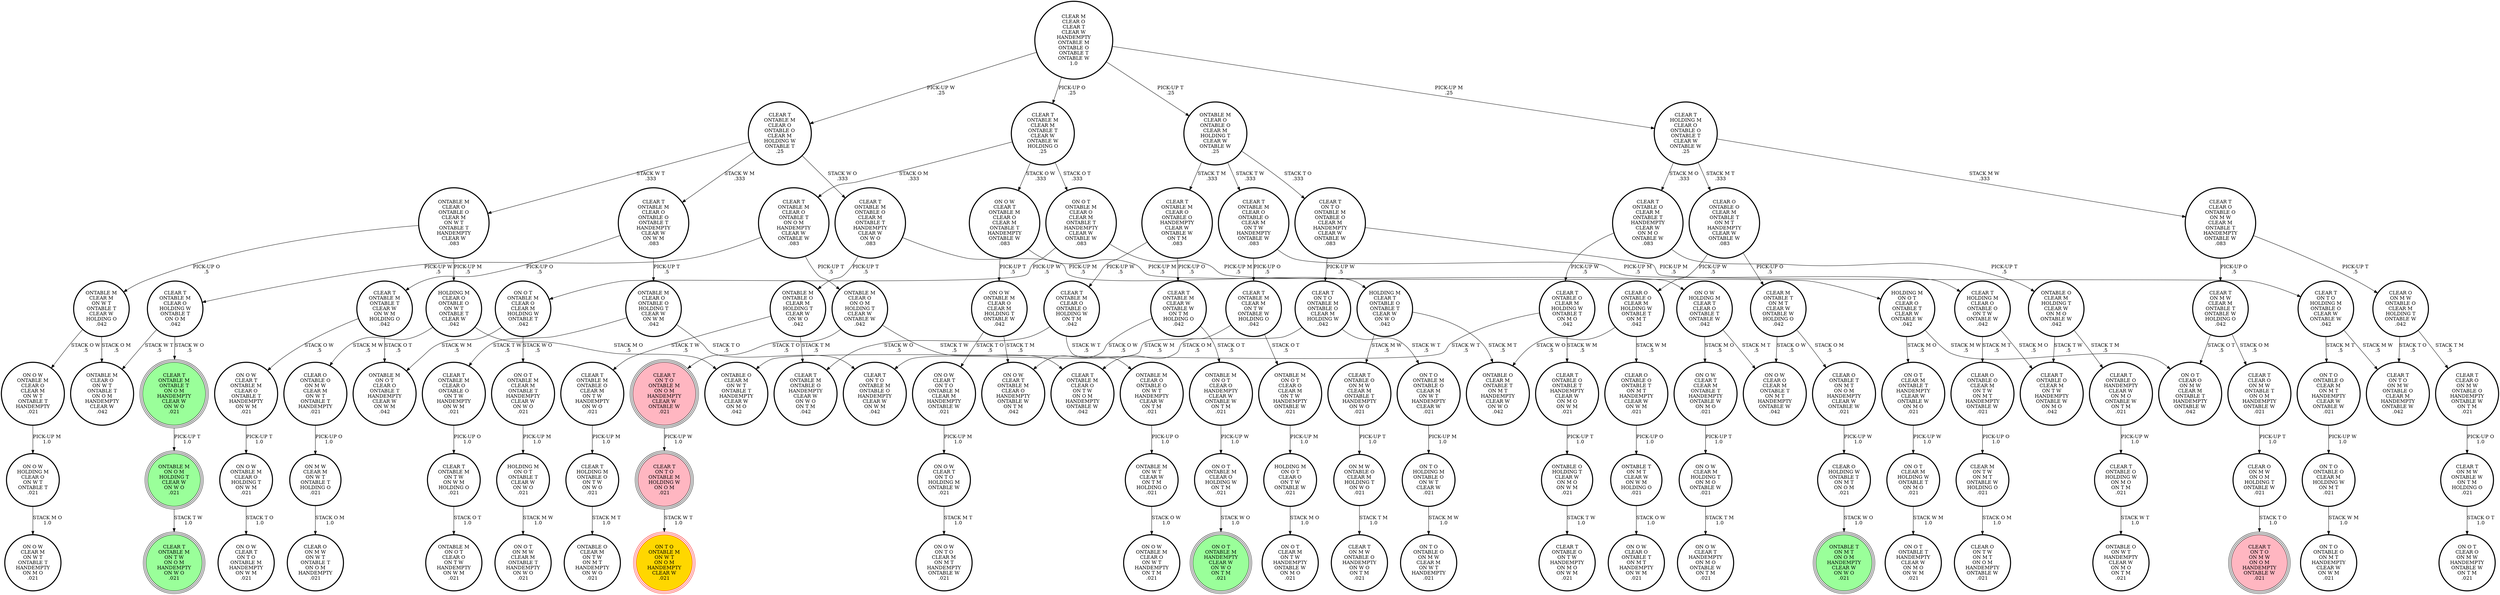 digraph {
"ON O W\nONTABLE M\nCLEAR O\nCLEAR M\nON W T\nONTABLE T\nHANDEMPTY\n.021\n" -> "ON O W\nHOLDING M\nCLEAR O\nON W T\nONTABLE T\n.021\n"[label="PICK-UP M\n1.0\n"];
"ON M W\nONTABLE O\nCLEAR M\nHOLDING T\nON W O\n.021\n" -> "CLEAR T\nON M W\nONTABLE O\nHANDEMPTY\nON W O\nON T M\n.021\n"[label="STACK T M\n1.0\n"];
"ONTABLE M\nONTABLE O\nCLEAR M\nHOLDING T\nCLEAR W\nON W O\n.042\n" -> "CLEAR T\nONTABLE M\nONTABLE O\nCLEAR M\nON T W\nHANDEMPTY\nON W O\n.021\n"[label="STACK T W\n.5\n"];
"ONTABLE M\nONTABLE O\nCLEAR M\nHOLDING T\nCLEAR W\nON W O\n.042\n" -> "CLEAR T\nONTABLE M\nONTABLE O\nHANDEMPTY\nCLEAR W\nON W O\nON T M\n.042\n"[label="STACK T M\n.5\n"];
"CLEAR T\nONTABLE M\nCLEAR O\nONTABLE T\nON O M\nHANDEMPTY\nCLEAR W\nONTABLE W\n.083\n" -> "ONTABLE M\nCLEAR O\nON O M\nHOLDING T\nCLEAR W\nONTABLE W\n.042\n"[label="PICK-UP T\n.5\n"];
"CLEAR T\nONTABLE M\nCLEAR O\nONTABLE T\nON O M\nHANDEMPTY\nCLEAR W\nONTABLE W\n.083\n" -> "CLEAR T\nONTABLE M\nCLEAR O\nHOLDING W\nONTABLE T\nON O M\n.042\n"[label="PICK-UP W\n.5\n"];
"ONTABLE O\nCLEAR M\nHOLDING T\nCLEAR W\nON M O\nONTABLE W\n.042\n" -> "CLEAR T\nONTABLE O\nHANDEMPTY\nCLEAR W\nON M O\nONTABLE W\nON T M\n.021\n"[label="STACK T M\n.5\n"];
"ONTABLE O\nCLEAR M\nHOLDING T\nCLEAR W\nON M O\nONTABLE W\n.042\n" -> "CLEAR T\nONTABLE O\nCLEAR M\nON T W\nHANDEMPTY\nONTABLE W\nON M O\n.042\n"[label="STACK T W\n.5\n"];
"ON O T\nONTABLE M\nCLEAR O\nHOLDING W\nON T M\n.021\n" -> "ON O T\nONTABLE M\nHANDEMPTY\nCLEAR W\nON W O\nON T M\n.021\n"[label="STACK W O\n1.0\n"];
"HOLDING M\nON O T\nCLEAR O\nONTABLE T\nCLEAR W\nONTABLE W\n.042\n" -> "ON O T\nCLEAR O\nON M W\nCLEAR M\nONTABLE T\nHANDEMPTY\nONTABLE W\n.042\n"[label="STACK M W\n.5\n"];
"HOLDING M\nON O T\nCLEAR O\nONTABLE T\nCLEAR W\nONTABLE W\n.042\n" -> "ON O T\nCLEAR M\nONTABLE T\nHANDEMPTY\nCLEAR W\nONTABLE W\nON M O\n.021\n"[label="STACK M O\n.5\n"];
"CLEAR T\nONTABLE O\nHOLDING W\nON M O\nON T M\n.021\n" -> "ONTABLE O\nON W T\nHANDEMPTY\nCLEAR W\nON M O\nON T M\n.021\n"[label="STACK W T\n1.0\n"];
"CLEAR T\nONTABLE M\nONTABLE O\nCLEAR M\nON T W\nHANDEMPTY\nON W O\n.021\n" -> "CLEAR T\nHOLDING M\nONTABLE O\nON T W\nON W O\n.021\n"[label="PICK-UP M\n1.0\n"];
"ON O W\nCLEAR T\nONTABLE M\nCLEAR O\nCLEAR M\nONTABLE T\nHANDEMPTY\nONTABLE W\n.083\n" -> "ON O W\nHOLDING M\nCLEAR T\nCLEAR O\nONTABLE T\nONTABLE W\n.042\n"[label="PICK-UP M\n.5\n"];
"ON O W\nCLEAR T\nONTABLE M\nCLEAR O\nCLEAR M\nONTABLE T\nHANDEMPTY\nONTABLE W\n.083\n" -> "ON O W\nONTABLE M\nCLEAR O\nCLEAR M\nHOLDING T\nONTABLE W\n.042\n"[label="PICK-UP T\n.5\n"];
"HOLDING M\nCLEAR O\nONTABLE O\nON W T\nONTABLE T\nCLEAR W\n.042\n" -> "ONTABLE O\nCLEAR M\nON W T\nONTABLE T\nHANDEMPTY\nCLEAR W\nON M O\n.042\n"[label="STACK M O\n.5\n"];
"HOLDING M\nCLEAR O\nONTABLE O\nON W T\nONTABLE T\nCLEAR W\n.042\n" -> "CLEAR O\nONTABLE O\nON M W\nCLEAR M\nON W T\nONTABLE T\nHANDEMPTY\n.021\n"[label="STACK M W\n.5\n"];
"CLEAR T\nCLEAR O\nON M W\nONTABLE O\nHANDEMPTY\nONTABLE W\nON T M\n.021\n" -> "CLEAR T\nON M W\nONTABLE W\nON T M\nHOLDING O\n.021\n"[label="PICK-UP O\n1.0\n"];
"CLEAR T\nONTABLE M\nCLEAR O\nONTABLE O\nCLEAR M\nON T W\nHANDEMPTY\nONTABLE W\n.083\n" -> "CLEAR T\nONTABLE M\nCLEAR M\nON T W\nONTABLE W\nHOLDING O\n.042\n"[label="PICK-UP O\n.5\n"];
"CLEAR T\nONTABLE M\nCLEAR O\nONTABLE O\nCLEAR M\nON T W\nHANDEMPTY\nONTABLE W\n.083\n" -> "CLEAR T\nHOLDING M\nCLEAR O\nONTABLE O\nON T W\nONTABLE W\n.042\n"[label="PICK-UP M\n.5\n"];
"CLEAR T\nONTABLE O\nONTABLE T\nHANDEMPTY\nCLEAR W\nON M O\nON W M\n.021\n" -> "ONTABLE O\nHOLDING T\nCLEAR W\nON M O\nON W M\n.021\n"[label="PICK-UP T\n1.0\n"];
"CLEAR M\nON T W\nON M T\nONTABLE W\nHOLDING O\n.021\n" -> "CLEAR O\nON T W\nON M T\nON O M\nHANDEMPTY\nONTABLE W\n.021\n"[label="STACK O M\n1.0\n"];
"CLEAR T\nONTABLE M\nCLEAR O\nONTABLE O\nCLEAR M\nHOLDING W\nONTABLE T\n.25\n" -> "CLEAR T\nONTABLE M\nONTABLE O\nCLEAR M\nONTABLE T\nHANDEMPTY\nCLEAR W\nON W O\n.083\n"[label="STACK W O\n.333\n"];
"CLEAR T\nONTABLE M\nCLEAR O\nONTABLE O\nCLEAR M\nHOLDING W\nONTABLE T\n.25\n" -> "ONTABLE M\nCLEAR O\nONTABLE O\nCLEAR M\nON W T\nONTABLE T\nHANDEMPTY\nCLEAR W\n.083\n"[label="STACK W T\n.333\n"];
"CLEAR T\nONTABLE M\nCLEAR O\nONTABLE O\nCLEAR M\nHOLDING W\nONTABLE T\n.25\n" -> "CLEAR T\nONTABLE M\nCLEAR O\nONTABLE O\nONTABLE T\nHANDEMPTY\nCLEAR W\nON W M\n.083\n"[label="STACK W M\n.333\n"];
"HOLDING M\nON O T\nCLEAR O\nON T W\nONTABLE W\n.021\n" -> "ON O T\nCLEAR M\nON T W\nHANDEMPTY\nONTABLE W\nON M O\n.021\n"[label="STACK M O\n1.0\n"];
"CLEAR T\nONTABLE M\nCLEAR O\nHOLDING W\nONTABLE T\nON O M\n.042\n" -> "CLEAR T\nONTABLE M\nONTABLE T\nON O M\nHANDEMPTY\nCLEAR W\nON W O\n.021\n"[label="STACK W O\n.5\n"];
"CLEAR T\nONTABLE M\nCLEAR O\nHOLDING W\nONTABLE T\nON O M\n.042\n" -> "ONTABLE M\nCLEAR O\nON W T\nONTABLE T\nON O M\nHANDEMPTY\nCLEAR W\n.042\n"[label="STACK W T\n.5\n"];
"CLEAR O\nONTABLE O\nCLEAR M\nONTABLE T\nON M T\nHANDEMPTY\nCLEAR W\nONTABLE W\n.083\n" -> "CLEAR O\nONTABLE O\nCLEAR M\nHOLDING W\nONTABLE T\nON M T\n.042\n"[label="PICK-UP W\n.5\n"];
"CLEAR O\nONTABLE O\nCLEAR M\nONTABLE T\nON M T\nHANDEMPTY\nCLEAR W\nONTABLE W\n.083\n" -> "CLEAR M\nONTABLE T\nON M T\nCLEAR W\nONTABLE W\nHOLDING O\n.042\n"[label="PICK-UP O\n.5\n"];
"ONTABLE M\nON O T\nCLEAR O\nCLEAR M\nON T W\nHANDEMPTY\nONTABLE W\n.021\n" -> "HOLDING M\nON O T\nCLEAR O\nON T W\nONTABLE W\n.021\n"[label="PICK-UP M\n1.0\n"];
"CLEAR T\nONTABLE M\nONTABLE T\nON O M\nHANDEMPTY\nCLEAR W\nON W O\n.021\n" -> "ONTABLE M\nON O M\nHOLDING T\nCLEAR W\nON W O\n.021\n"[label="PICK-UP T\n1.0\n"];
"ON T O\nONTABLE O\nCLEAR M\nHOLDING W\nON M T\n.021\n" -> "ON T O\nONTABLE O\nON M T\nHANDEMPTY\nCLEAR W\nON W M\n.021\n"[label="STACK W M\n1.0\n"];
"CLEAR T\nCLEAR O\nON M W\nONTABLE T\nON O M\nHANDEMPTY\nONTABLE W\n.021\n" -> "CLEAR O\nON M W\nON O M\nHOLDING T\nONTABLE W\n.021\n"[label="PICK-UP T\n1.0\n"];
"CLEAR T\nON T O\nONTABLE M\nON O M\nHANDEMPTY\nCLEAR W\nONTABLE W\n.021\n" -> "CLEAR T\nON T O\nONTABLE M\nHOLDING W\nON O M\n.021\n"[label="PICK-UP W\n1.0\n"];
"CLEAR T\nONTABLE O\nHANDEMPTY\nCLEAR W\nON M O\nONTABLE W\nON T M\n.021\n" -> "CLEAR T\nONTABLE O\nHOLDING W\nON M O\nON T M\n.021\n"[label="PICK-UP W\n1.0\n"];
"ONTABLE M\nCLEAR M\nON W T\nONTABLE T\nCLEAR W\nHOLDING O\n.042\n" -> "ON O W\nONTABLE M\nCLEAR O\nCLEAR M\nON W T\nONTABLE T\nHANDEMPTY\n.021\n"[label="STACK O W\n.5\n"];
"ONTABLE M\nCLEAR M\nON W T\nONTABLE T\nCLEAR W\nHOLDING O\n.042\n" -> "ONTABLE M\nCLEAR O\nON W T\nONTABLE T\nON O M\nHANDEMPTY\nCLEAR W\n.042\n"[label="STACK O M\n.5\n"];
"ON O T\nCLEAR M\nONTABLE T\nHANDEMPTY\nCLEAR W\nONTABLE W\nON M O\n.021\n" -> "ON O T\nCLEAR M\nHOLDING W\nONTABLE T\nON M O\n.021\n"[label="PICK-UP W\n1.0\n"];
"CLEAR T\nHOLDING M\nCLEAR O\nONTABLE O\nONTABLE T\nCLEAR W\nONTABLE W\n.25\n" -> "CLEAR T\nONTABLE O\nCLEAR M\nONTABLE T\nHANDEMPTY\nCLEAR W\nON M O\nONTABLE W\n.083\n"[label="STACK M O\n.333\n"];
"CLEAR T\nHOLDING M\nCLEAR O\nONTABLE O\nONTABLE T\nCLEAR W\nONTABLE W\n.25\n" -> "CLEAR T\nCLEAR O\nONTABLE O\nON M W\nCLEAR M\nONTABLE T\nHANDEMPTY\nONTABLE W\n.083\n"[label="STACK M W\n.333\n"];
"CLEAR T\nHOLDING M\nCLEAR O\nONTABLE O\nONTABLE T\nCLEAR W\nONTABLE W\n.25\n" -> "CLEAR O\nONTABLE O\nCLEAR M\nONTABLE T\nON M T\nHANDEMPTY\nCLEAR W\nONTABLE W\n.083\n"[label="STACK M T\n.333\n"];
"CLEAR T\nONTABLE M\nONTABLE T\nCLEAR W\nON W M\nHOLDING O\n.042\n" -> "ON O W\nCLEAR T\nONTABLE M\nCLEAR O\nONTABLE T\nHANDEMPTY\nON W M\n.021\n"[label="STACK O W\n.5\n"];
"CLEAR T\nONTABLE M\nONTABLE T\nCLEAR W\nON W M\nHOLDING O\n.042\n" -> "ONTABLE M\nON O T\nCLEAR O\nONTABLE T\nHANDEMPTY\nCLEAR W\nON W M\n.042\n"[label="STACK O T\n.5\n"];
"CLEAR O\nON M W\nON O M\nHOLDING T\nONTABLE W\n.021\n" -> "CLEAR T\nON T O\nON M W\nON O M\nHANDEMPTY\nONTABLE W\n.021\n"[label="STACK T O\n1.0\n"];
"ON T O\nONTABLE O\nCLEAR M\nON M T\nHANDEMPTY\nCLEAR W\nONTABLE W\n.021\n" -> "ON T O\nONTABLE O\nCLEAR M\nHOLDING W\nON M T\n.021\n"[label="PICK-UP W\n1.0\n"];
"ONTABLE T\nON M T\nCLEAR W\nON W M\nHOLDING O\n.021\n" -> "ON O W\nCLEAR O\nONTABLE T\nON M T\nHANDEMPTY\nON W M\n.021\n"[label="STACK O W\n1.0\n"];
"CLEAR O\nHOLDING W\nONTABLE T\nON M T\nON O M\n.021\n" -> "ONTABLE T\nON M T\nON O M\nHANDEMPTY\nCLEAR W\nON W O\n.021\n"[label="STACK W O\n1.0\n"];
"CLEAR T\nONTABLE M\nON T W\nON W M\nHOLDING O\n.021\n" -> "ONTABLE M\nON O T\nCLEAR O\nON T W\nHANDEMPTY\nON W M\n.021\n"[label="STACK O T\n1.0\n"];
"ON O W\nCLEAR T\nON T O\nHOLDING M\nONTABLE W\n.021\n" -> "ON O W\nON T O\nCLEAR M\nON M T\nHANDEMPTY\nONTABLE W\n.021\n"[label="STACK M T\n1.0\n"];
"ON O W\nCLEAR T\nCLEAR M\nONTABLE T\nHANDEMPTY\nONTABLE W\nON M O\n.021\n" -> "ON O W\nCLEAR M\nHOLDING T\nON M O\nONTABLE W\n.021\n"[label="PICK-UP T\n1.0\n"];
"CLEAR O\nONTABLE O\nONTABLE T\nON M T\nHANDEMPTY\nCLEAR W\nON W M\n.021\n" -> "ONTABLE T\nON M T\nCLEAR W\nON W M\nHOLDING O\n.021\n"[label="PICK-UP O\n1.0\n"];
"CLEAR M\nONTABLE T\nON M T\nCLEAR W\nONTABLE W\nHOLDING O\n.042\n" -> "ON O W\nCLEAR O\nCLEAR M\nONTABLE T\nON M T\nHANDEMPTY\nONTABLE W\n.042\n"[label="STACK O W\n.5\n"];
"CLEAR M\nONTABLE T\nON M T\nCLEAR W\nONTABLE W\nHOLDING O\n.042\n" -> "CLEAR O\nONTABLE T\nON M T\nON O M\nHANDEMPTY\nCLEAR W\nONTABLE W\n.021\n"[label="STACK O M\n.5\n"];
"CLEAR T\nON T O\nONTABLE M\nHOLDING W\nON O M\n.021\n" -> "ON T O\nONTABLE M\nON W T\nON O M\nHANDEMPTY\nCLEAR W\n.021\n"[label="STACK W T\n1.0\n"];
"ONTABLE M\nON O T\nCLEAR O\nHANDEMPTY\nCLEAR W\nONTABLE W\nON T M\n.021\n" -> "ON O T\nONTABLE M\nCLEAR O\nHOLDING W\nON T M\n.021\n"[label="PICK-UP W\n1.0\n"];
"ON O W\nONTABLE M\nCLEAR O\nCLEAR M\nHOLDING T\nONTABLE W\n.042\n" -> "ON O W\nCLEAR T\nONTABLE M\nCLEAR O\nHANDEMPTY\nONTABLE W\nON T M\n.042\n"[label="STACK T M\n.5\n"];
"ON O W\nONTABLE M\nCLEAR O\nCLEAR M\nHOLDING T\nONTABLE W\n.042\n" -> "ON O W\nCLEAR T\nON T O\nONTABLE M\nCLEAR M\nHANDEMPTY\nONTABLE W\n.021\n"[label="STACK T O\n.5\n"];
"CLEAR T\nON M W\nONTABLE W\nON T M\nHOLDING O\n.021\n" -> "ON O T\nCLEAR O\nON M W\nHANDEMPTY\nONTABLE W\nON T M\n.021\n"[label="STACK O T\n1.0\n"];
"CLEAR O\nONTABLE O\nCLEAR M\nHOLDING W\nONTABLE T\nON M T\n.042\n" -> "ONTABLE O\nCLEAR M\nONTABLE T\nON M T\nHANDEMPTY\nCLEAR W\nON W O\n.042\n"[label="STACK W O\n.5\n"];
"CLEAR O\nONTABLE O\nCLEAR M\nHOLDING W\nONTABLE T\nON M T\n.042\n" -> "CLEAR O\nONTABLE O\nONTABLE T\nON M T\nHANDEMPTY\nCLEAR W\nON W M\n.021\n"[label="STACK W M\n.5\n"];
"ON O W\nHOLDING M\nCLEAR O\nON W T\nONTABLE T\n.021\n" -> "ON O W\nCLEAR M\nON W T\nONTABLE T\nHANDEMPTY\nON M O\n.021\n"[label="STACK M O\n1.0\n"];
"ONTABLE M\nCLEAR O\nONTABLE O\nHOLDING T\nCLEAR W\nON W M\n.042\n" -> "CLEAR T\nON T O\nONTABLE M\nONTABLE O\nHANDEMPTY\nCLEAR W\nON W M\n.042\n"[label="STACK T O\n.5\n"];
"ONTABLE M\nCLEAR O\nONTABLE O\nHOLDING T\nCLEAR W\nON W M\n.042\n" -> "CLEAR T\nONTABLE M\nCLEAR O\nONTABLE O\nON T W\nHANDEMPTY\nON W M\n.021\n"[label="STACK T W\n.5\n"];
"ONTABLE M\nON O M\nHOLDING T\nCLEAR W\nON W O\n.021\n" -> "CLEAR T\nONTABLE M\nON T W\nON O M\nHANDEMPTY\nON W O\n.021\n"[label="STACK T W\n1.0\n"];
"ON M W\nCLEAR M\nON W T\nONTABLE T\nHOLDING O\n.021\n" -> "CLEAR O\nON M W\nON W T\nONTABLE T\nON O M\nHANDEMPTY\n.021\n"[label="STACK O M\n1.0\n"];
"ON O W\nONTABLE M\nCLEAR O\nHOLDING T\nON W M\n.021\n" -> "ON O W\nCLEAR T\nON T O\nONTABLE M\nHANDEMPTY\nON W M\n.021\n"[label="STACK T O\n1.0\n"];
"CLEAR T\nONTABLE M\nCLEAR M\nON T W\nONTABLE W\nHOLDING O\n.042\n" -> "CLEAR T\nONTABLE M\nCLEAR O\nON T W\nON O M\nHANDEMPTY\nONTABLE W\n.042\n"[label="STACK O M\n.5\n"];
"CLEAR T\nONTABLE M\nCLEAR M\nON T W\nONTABLE W\nHOLDING O\n.042\n" -> "ONTABLE M\nON O T\nCLEAR O\nCLEAR M\nON T W\nHANDEMPTY\nONTABLE W\n.021\n"[label="STACK O T\n.5\n"];
"ON O T\nCLEAR M\nHOLDING W\nONTABLE T\nON M O\n.021\n" -> "ON O T\nONTABLE T\nHANDEMPTY\nCLEAR W\nON M O\nON W M\n.021\n"[label="STACK W M\n1.0\n"];
"CLEAR T\nONTABLE M\nCLEAR O\nONTABLE O\nON T W\nHANDEMPTY\nON W M\n.021\n" -> "CLEAR T\nONTABLE M\nON T W\nON W M\nHOLDING O\n.021\n"[label="PICK-UP O\n1.0\n"];
"CLEAR T\nONTABLE M\nONTABLE O\nCLEAR M\nONTABLE T\nHANDEMPTY\nCLEAR W\nON W O\n.083\n" -> "ONTABLE M\nONTABLE O\nCLEAR M\nHOLDING T\nCLEAR W\nON W O\n.042\n"[label="PICK-UP T\n.5\n"];
"CLEAR T\nONTABLE M\nONTABLE O\nCLEAR M\nONTABLE T\nHANDEMPTY\nCLEAR W\nON W O\n.083\n" -> "HOLDING M\nCLEAR T\nONTABLE O\nONTABLE T\nCLEAR W\nON W O\n.042\n"[label="PICK-UP M\n.5\n"];
"CLEAR T\nONTABLE O\nON M W\nCLEAR M\nONTABLE T\nHANDEMPTY\nON W O\n.021\n" -> "ON M W\nONTABLE O\nCLEAR M\nHOLDING T\nON W O\n.021\n"[label="PICK-UP T\n1.0\n"];
"CLEAR T\nHOLDING M\nCLEAR O\nONTABLE O\nON T W\nONTABLE W\n.042\n" -> "CLEAR O\nONTABLE O\nCLEAR M\nON T W\nON M T\nHANDEMPTY\nONTABLE W\n.021\n"[label="STACK M T\n.5\n"];
"CLEAR T\nHOLDING M\nCLEAR O\nONTABLE O\nON T W\nONTABLE W\n.042\n" -> "CLEAR T\nONTABLE O\nCLEAR M\nON T W\nHANDEMPTY\nONTABLE W\nON M O\n.042\n"[label="STACK M O\n.5\n"];
"ON O W\nHOLDING M\nCLEAR T\nCLEAR O\nONTABLE T\nONTABLE W\n.042\n" -> "ON O W\nCLEAR O\nCLEAR M\nONTABLE T\nON M T\nHANDEMPTY\nONTABLE W\n.042\n"[label="STACK M T\n.5\n"];
"ON O W\nHOLDING M\nCLEAR T\nCLEAR O\nONTABLE T\nONTABLE W\n.042\n" -> "ON O W\nCLEAR T\nCLEAR M\nONTABLE T\nHANDEMPTY\nONTABLE W\nON M O\n.021\n"[label="STACK M O\n.5\n"];
"CLEAR O\nONTABLE O\nCLEAR M\nON T W\nON M T\nHANDEMPTY\nONTABLE W\n.021\n" -> "CLEAR M\nON T W\nON M T\nONTABLE W\nHOLDING O\n.021\n"[label="PICK-UP O\n1.0\n"];
"ON O W\nCLEAR T\nONTABLE M\nCLEAR O\nONTABLE T\nHANDEMPTY\nON W M\n.021\n" -> "ON O W\nONTABLE M\nCLEAR O\nHOLDING T\nON W M\n.021\n"[label="PICK-UP T\n1.0\n"];
"CLEAR T\nONTABLE O\nCLEAR M\nHOLDING W\nONTABLE T\nON M O\n.042\n" -> "CLEAR T\nONTABLE O\nONTABLE T\nHANDEMPTY\nCLEAR W\nON M O\nON W M\n.021\n"[label="STACK W M\n.5\n"];
"CLEAR T\nONTABLE O\nCLEAR M\nHOLDING W\nONTABLE T\nON M O\n.042\n" -> "ONTABLE O\nCLEAR M\nON W T\nONTABLE T\nHANDEMPTY\nCLEAR W\nON M O\n.042\n"[label="STACK W T\n.5\n"];
"HOLDING M\nCLEAR T\nONTABLE O\nONTABLE T\nCLEAR W\nON W O\n.042\n" -> "CLEAR T\nONTABLE O\nON M W\nCLEAR M\nONTABLE T\nHANDEMPTY\nON W O\n.021\n"[label="STACK M W\n.5\n"];
"HOLDING M\nCLEAR T\nONTABLE O\nONTABLE T\nCLEAR W\nON W O\n.042\n" -> "ONTABLE O\nCLEAR M\nONTABLE T\nON M T\nHANDEMPTY\nCLEAR W\nON W O\n.042\n"[label="STACK M T\n.5\n"];
"ON O W\nCLEAR M\nHOLDING T\nON M O\nONTABLE W\n.021\n" -> "ON O W\nCLEAR T\nHANDEMPTY\nON M O\nONTABLE W\nON T M\n.021\n"[label="STACK T M\n1.0\n"];
"CLEAR T\nONTABLE M\nCLEAR W\nONTABLE W\nON T M\nHOLDING O\n.042\n" -> "ONTABLE M\nON O T\nCLEAR O\nHANDEMPTY\nCLEAR W\nONTABLE W\nON T M\n.021\n"[label="STACK O T\n.5\n"];
"CLEAR T\nONTABLE M\nCLEAR W\nONTABLE W\nON T M\nHOLDING O\n.042\n" -> "ON O W\nCLEAR T\nONTABLE M\nCLEAR O\nHANDEMPTY\nONTABLE W\nON T M\n.042\n"[label="STACK O W\n.5\n"];
"CLEAR T\nONTABLE M\nCLEAR O\nONTABLE O\nHOLDING W\nON T M\n.042\n" -> "ONTABLE M\nCLEAR O\nONTABLE O\nON W T\nHANDEMPTY\nCLEAR W\nON T M\n.021\n"[label="STACK W T\n.5\n"];
"CLEAR T\nONTABLE M\nCLEAR O\nONTABLE O\nHOLDING W\nON T M\n.042\n" -> "CLEAR T\nONTABLE M\nONTABLE O\nHANDEMPTY\nCLEAR W\nON W O\nON T M\n.042\n"[label="STACK W O\n.5\n"];
"ONTABLE M\nCLEAR O\nONTABLE O\nON W T\nHANDEMPTY\nCLEAR W\nON T M\n.021\n" -> "ONTABLE M\nON W T\nCLEAR W\nON T M\nHOLDING O\n.021\n"[label="PICK-UP O\n1.0\n"];
"CLEAR T\nONTABLE O\nCLEAR M\nONTABLE T\nHANDEMPTY\nCLEAR W\nON M O\nONTABLE W\n.083\n" -> "CLEAR T\nONTABLE O\nCLEAR M\nHOLDING W\nONTABLE T\nON M O\n.042\n"[label="PICK-UP W\n.5\n"];
"CLEAR T\nONTABLE O\nCLEAR M\nONTABLE T\nHANDEMPTY\nCLEAR W\nON M O\nONTABLE W\n.083\n" -> "ONTABLE O\nCLEAR M\nHOLDING T\nCLEAR W\nON M O\nONTABLE W\n.042\n"[label="PICK-UP T\n.5\n"];
"ONTABLE O\nHOLDING T\nCLEAR W\nON M O\nON W M\n.021\n" -> "CLEAR T\nONTABLE O\nON T W\nHANDEMPTY\nON M O\nON W M\n.021\n"[label="STACK T W\n1.0\n"];
"HOLDING M\nON O T\nONTABLE T\nCLEAR W\nON W O\n.021\n" -> "ON O T\nON M W\nCLEAR M\nONTABLE T\nHANDEMPTY\nON W O\n.021\n"[label="STACK M W\n1.0\n"];
"CLEAR T\nONTABLE M\nCLEAR M\nONTABLE T\nCLEAR W\nONTABLE W\nHOLDING O\n.25\n" -> "CLEAR T\nONTABLE M\nCLEAR O\nONTABLE T\nON O M\nHANDEMPTY\nCLEAR W\nONTABLE W\n.083\n"[label="STACK O M\n.333\n"];
"CLEAR T\nONTABLE M\nCLEAR M\nONTABLE T\nCLEAR W\nONTABLE W\nHOLDING O\n.25\n" -> "ON O T\nONTABLE M\nCLEAR O\nCLEAR M\nONTABLE T\nHANDEMPTY\nCLEAR W\nONTABLE W\n.083\n"[label="STACK O T\n.333\n"];
"CLEAR T\nONTABLE M\nCLEAR M\nONTABLE T\nCLEAR W\nONTABLE W\nHOLDING O\n.25\n" -> "ON O W\nCLEAR T\nONTABLE M\nCLEAR O\nCLEAR M\nONTABLE T\nHANDEMPTY\nONTABLE W\n.083\n"[label="STACK O W\n.333\n"];
"ON O T\nONTABLE M\nCLEAR M\nONTABLE T\nHANDEMPTY\nCLEAR W\nON W O\n.021\n" -> "HOLDING M\nON O T\nONTABLE T\nCLEAR W\nON W O\n.021\n"[label="PICK-UP M\n1.0\n"];
"ON T O\nONTABLE M\nONTABLE O\nCLEAR M\nON W T\nHANDEMPTY\nCLEAR W\n.021\n" -> "ON T O\nHOLDING M\nONTABLE O\nON W T\nCLEAR W\n.021\n"[label="PICK-UP M\n1.0\n"];
"ONTABLE M\nON W T\nCLEAR W\nON T M\nHOLDING O\n.021\n" -> "ON O W\nONTABLE M\nCLEAR O\nON W T\nHANDEMPTY\nON T M\n.021\n"[label="STACK O W\n1.0\n"];
"ONTABLE M\nCLEAR O\nONTABLE O\nCLEAR M\nHOLDING T\nCLEAR W\nONTABLE W\n.25\n" -> "CLEAR T\nONTABLE M\nCLEAR O\nONTABLE O\nHANDEMPTY\nCLEAR W\nONTABLE W\nON T M\n.083\n"[label="STACK T M\n.333\n"];
"ONTABLE M\nCLEAR O\nONTABLE O\nCLEAR M\nHOLDING T\nCLEAR W\nONTABLE W\n.25\n" -> "CLEAR T\nON T O\nONTABLE M\nONTABLE O\nCLEAR M\nHANDEMPTY\nCLEAR W\nONTABLE W\n.083\n"[label="STACK T O\n.333\n"];
"ONTABLE M\nCLEAR O\nONTABLE O\nCLEAR M\nHOLDING T\nCLEAR W\nONTABLE W\n.25\n" -> "CLEAR T\nONTABLE M\nCLEAR O\nONTABLE O\nCLEAR M\nON T W\nHANDEMPTY\nONTABLE W\n.083\n"[label="STACK T W\n.333\n"];
"CLEAR O\nONTABLE T\nON M T\nON O M\nHANDEMPTY\nCLEAR W\nONTABLE W\n.021\n" -> "CLEAR O\nHOLDING W\nONTABLE T\nON M T\nON O M\n.021\n"[label="PICK-UP W\n1.0\n"];
"CLEAR T\nONTABLE M\nCLEAR O\nONTABLE O\nHANDEMPTY\nCLEAR W\nONTABLE W\nON T M\n.083\n" -> "CLEAR T\nONTABLE M\nCLEAR W\nONTABLE W\nON T M\nHOLDING O\n.042\n"[label="PICK-UP O\n.5\n"];
"CLEAR T\nONTABLE M\nCLEAR O\nONTABLE O\nHANDEMPTY\nCLEAR W\nONTABLE W\nON T M\n.083\n" -> "CLEAR T\nONTABLE M\nCLEAR O\nONTABLE O\nHOLDING W\nON T M\n.042\n"[label="PICK-UP W\n.5\n"];
"CLEAR O\nON M W\nONTABLE O\nCLEAR M\nHOLDING T\nONTABLE W\n.042\n" -> "CLEAR T\nON T O\nON M W\nONTABLE O\nCLEAR M\nHANDEMPTY\nONTABLE W\n.042\n"[label="STACK T O\n.5\n"];
"CLEAR O\nON M W\nONTABLE O\nCLEAR M\nHOLDING T\nONTABLE W\n.042\n" -> "CLEAR T\nCLEAR O\nON M W\nONTABLE O\nHANDEMPTY\nONTABLE W\nON T M\n.021\n"[label="STACK T M\n.5\n"];
"CLEAR T\nON T O\nONTABLE M\nONTABLE O\nCLEAR M\nHOLDING W\n.042\n" -> "ON T O\nONTABLE M\nONTABLE O\nCLEAR M\nON W T\nHANDEMPTY\nCLEAR W\n.021\n"[label="STACK W T\n.5\n"];
"CLEAR T\nON T O\nONTABLE M\nONTABLE O\nCLEAR M\nHOLDING W\n.042\n" -> "CLEAR T\nON T O\nONTABLE M\nONTABLE O\nHANDEMPTY\nCLEAR W\nON W M\n.042\n"[label="STACK W M\n.5\n"];
"ON O W\nCLEAR T\nON T O\nONTABLE M\nCLEAR M\nHANDEMPTY\nONTABLE W\n.021\n" -> "ON O W\nCLEAR T\nON T O\nHOLDING M\nONTABLE W\n.021\n"[label="PICK-UP M\n1.0\n"];
"CLEAR T\nHOLDING M\nONTABLE O\nON T W\nON W O\n.021\n" -> "ONTABLE O\nCLEAR M\nON T W\nON M T\nHANDEMPTY\nON W O\n.021\n"[label="STACK M T\n1.0\n"];
"CLEAR M\nCLEAR O\nCLEAR T\nCLEAR W\nHANDEMPTY\nONTABLE M\nONTABLE O\nONTABLE T\nONTABLE W\n1.0\n" -> "CLEAR T\nONTABLE M\nCLEAR M\nONTABLE T\nCLEAR W\nONTABLE W\nHOLDING O\n.25\n"[label="PICK-UP O\n.25\n"];
"CLEAR M\nCLEAR O\nCLEAR T\nCLEAR W\nHANDEMPTY\nONTABLE M\nONTABLE O\nONTABLE T\nONTABLE W\n1.0\n" -> "CLEAR T\nHOLDING M\nCLEAR O\nONTABLE O\nONTABLE T\nCLEAR W\nONTABLE W\n.25\n"[label="PICK-UP M\n.25\n"];
"CLEAR M\nCLEAR O\nCLEAR T\nCLEAR W\nHANDEMPTY\nONTABLE M\nONTABLE O\nONTABLE T\nONTABLE W\n1.0\n" -> "ONTABLE M\nCLEAR O\nONTABLE O\nCLEAR M\nHOLDING T\nCLEAR W\nONTABLE W\n.25\n"[label="PICK-UP T\n.25\n"];
"CLEAR M\nCLEAR O\nCLEAR T\nCLEAR W\nHANDEMPTY\nONTABLE M\nONTABLE O\nONTABLE T\nONTABLE W\n1.0\n" -> "CLEAR T\nONTABLE M\nCLEAR O\nONTABLE O\nCLEAR M\nHOLDING W\nONTABLE T\n.25\n"[label="PICK-UP W\n.25\n"];
"CLEAR T\nONTABLE M\nCLEAR O\nONTABLE O\nONTABLE T\nHANDEMPTY\nCLEAR W\nON W M\n.083\n" -> "ONTABLE M\nCLEAR O\nONTABLE O\nHOLDING T\nCLEAR W\nON W M\n.042\n"[label="PICK-UP T\n.5\n"];
"CLEAR T\nONTABLE M\nCLEAR O\nONTABLE O\nONTABLE T\nHANDEMPTY\nCLEAR W\nON W M\n.083\n" -> "CLEAR T\nONTABLE M\nONTABLE T\nCLEAR W\nON W M\nHOLDING O\n.042\n"[label="PICK-UP O\n.5\n"];
"CLEAR T\nON T O\nHOLDING M\nONTABLE O\nCLEAR W\nONTABLE W\n.042\n" -> "ON T O\nONTABLE O\nCLEAR M\nON M T\nHANDEMPTY\nCLEAR W\nONTABLE W\n.021\n"[label="STACK M T\n.5\n"];
"CLEAR T\nON T O\nHOLDING M\nONTABLE O\nCLEAR W\nONTABLE W\n.042\n" -> "CLEAR T\nON T O\nON M W\nONTABLE O\nCLEAR M\nHANDEMPTY\nONTABLE W\n.042\n"[label="STACK M W\n.5\n"];
"CLEAR T\nCLEAR O\nONTABLE O\nON M W\nCLEAR M\nONTABLE T\nHANDEMPTY\nONTABLE W\n.083\n" -> "CLEAR T\nON M W\nCLEAR M\nONTABLE T\nONTABLE W\nHOLDING O\n.042\n"[label="PICK-UP O\n.5\n"];
"CLEAR T\nCLEAR O\nONTABLE O\nON M W\nCLEAR M\nONTABLE T\nHANDEMPTY\nONTABLE W\n.083\n" -> "CLEAR O\nON M W\nONTABLE O\nCLEAR M\nHOLDING T\nONTABLE W\n.042\n"[label="PICK-UP T\n.5\n"];
"ON O T\nONTABLE M\nCLEAR O\nCLEAR M\nONTABLE T\nHANDEMPTY\nCLEAR W\nONTABLE W\n.083\n" -> "ON O T\nONTABLE M\nCLEAR O\nCLEAR M\nHOLDING W\nONTABLE T\n.042\n"[label="PICK-UP W\n.5\n"];
"ON O T\nONTABLE M\nCLEAR O\nCLEAR M\nONTABLE T\nHANDEMPTY\nCLEAR W\nONTABLE W\n.083\n" -> "HOLDING M\nON O T\nCLEAR O\nONTABLE T\nCLEAR W\nONTABLE W\n.042\n"[label="PICK-UP M\n.5\n"];
"ONTABLE M\nCLEAR O\nON O M\nHOLDING T\nCLEAR W\nONTABLE W\n.042\n" -> "CLEAR T\nON T O\nONTABLE M\nON O M\nHANDEMPTY\nCLEAR W\nONTABLE W\n.021\n"[label="STACK T O\n.5\n"];
"ONTABLE M\nCLEAR O\nON O M\nHOLDING T\nCLEAR W\nONTABLE W\n.042\n" -> "CLEAR T\nONTABLE M\nCLEAR O\nON T W\nON O M\nHANDEMPTY\nONTABLE W\n.042\n"[label="STACK T W\n.5\n"];
"ON T O\nHOLDING M\nONTABLE O\nON W T\nCLEAR W\n.021\n" -> "ON T O\nONTABLE O\nON M W\nCLEAR M\nON W T\nHANDEMPTY\n.021\n"[label="STACK M W\n1.0\n"];
"ON O T\nONTABLE M\nCLEAR O\nCLEAR M\nHOLDING W\nONTABLE T\n.042\n" -> "ON O T\nONTABLE M\nCLEAR M\nONTABLE T\nHANDEMPTY\nCLEAR W\nON W O\n.021\n"[label="STACK W O\n.5\n"];
"ON O T\nONTABLE M\nCLEAR O\nCLEAR M\nHOLDING W\nONTABLE T\n.042\n" -> "ONTABLE M\nON O T\nCLEAR O\nONTABLE T\nHANDEMPTY\nCLEAR W\nON W M\n.042\n"[label="STACK W M\n.5\n"];
"ONTABLE M\nCLEAR O\nONTABLE O\nCLEAR M\nON W T\nONTABLE T\nHANDEMPTY\nCLEAR W\n.083\n" -> "HOLDING M\nCLEAR O\nONTABLE O\nON W T\nONTABLE T\nCLEAR W\n.042\n"[label="PICK-UP M\n.5\n"];
"ONTABLE M\nCLEAR O\nONTABLE O\nCLEAR M\nON W T\nONTABLE T\nHANDEMPTY\nCLEAR W\n.083\n" -> "ONTABLE M\nCLEAR M\nON W T\nONTABLE T\nCLEAR W\nHOLDING O\n.042\n"[label="PICK-UP O\n.5\n"];
"CLEAR O\nONTABLE O\nON M W\nCLEAR M\nON W T\nONTABLE T\nHANDEMPTY\n.021\n" -> "ON M W\nCLEAR M\nON W T\nONTABLE T\nHOLDING O\n.021\n"[label="PICK-UP O\n1.0\n"];
"CLEAR T\nON M W\nCLEAR M\nONTABLE T\nONTABLE W\nHOLDING O\n.042\n" -> "ON O T\nCLEAR O\nON M W\nCLEAR M\nONTABLE T\nHANDEMPTY\nONTABLE W\n.042\n"[label="STACK O T\n.5\n"];
"CLEAR T\nON M W\nCLEAR M\nONTABLE T\nONTABLE W\nHOLDING O\n.042\n" -> "CLEAR T\nCLEAR O\nON M W\nONTABLE T\nON O M\nHANDEMPTY\nONTABLE W\n.021\n"[label="STACK O M\n.5\n"];
"CLEAR T\nON T O\nONTABLE M\nONTABLE O\nCLEAR M\nHANDEMPTY\nCLEAR W\nONTABLE W\n.083\n" -> "CLEAR T\nON T O\nHOLDING M\nONTABLE O\nCLEAR W\nONTABLE W\n.042\n"[label="PICK-UP M\n.5\n"];
"CLEAR T\nON T O\nONTABLE M\nONTABLE O\nCLEAR M\nHANDEMPTY\nCLEAR W\nONTABLE W\n.083\n" -> "CLEAR T\nON T O\nONTABLE M\nONTABLE O\nCLEAR M\nHOLDING W\n.042\n"[label="PICK-UP W\n.5\n"];
"ON O T\nON M W\nCLEAR M\nONTABLE T\nHANDEMPTY\nON W O\n.021\n" [shape=circle, penwidth=3];
"ONTABLE O\nON W T\nHANDEMPTY\nCLEAR W\nON M O\nON T M\n.021\n" [shape=circle, penwidth=3];
"ON O T\nCLEAR M\nON T W\nHANDEMPTY\nONTABLE W\nON M O\n.021\n" [shape=circle, penwidth=3];
"CLEAR T\nON T O\nONTABLE M\nONTABLE O\nHANDEMPTY\nCLEAR W\nON W M\n.042\n" [shape=circle, penwidth=3];
"CLEAR O\nON M W\nON W T\nONTABLE T\nON O M\nHANDEMPTY\n.021\n" [shape=circle, penwidth=3];
"ON O W\nONTABLE M\nCLEAR O\nON W T\nHANDEMPTY\nON T M\n.021\n" [shape=circle, penwidth=3];
"CLEAR T\nONTABLE O\nCLEAR M\nON T W\nHANDEMPTY\nONTABLE W\nON M O\n.042\n" [shape=circle, penwidth=3];
"CLEAR T\nON M W\nONTABLE O\nHANDEMPTY\nON W O\nON T M\n.021\n" [shape=circle, penwidth=3];
"ONTABLE T\nON M T\nON O M\nHANDEMPTY\nCLEAR W\nON W O\n.021\n" [shape=circle, style=filled, fillcolor=palegreen1, peripheries=3];
"ON T O\nONTABLE O\nON M T\nHANDEMPTY\nCLEAR W\nON W M\n.021\n" [shape=circle, penwidth=3];
"ONTABLE M\nON O T\nCLEAR O\nON T W\nHANDEMPTY\nON W M\n.021\n" [shape=circle, penwidth=3];
"CLEAR T\nON T O\nON M W\nON O M\nHANDEMPTY\nONTABLE W\n.021\n" [shape=circle, style=filled, fillcolor=lightpink, peripheries=3];
"ONTABLE M\nON O T\nCLEAR O\nONTABLE T\nHANDEMPTY\nCLEAR W\nON W M\n.042\n" [shape=circle, penwidth=3];
"ONTABLE O\nCLEAR M\nONTABLE T\nON M T\nHANDEMPTY\nCLEAR W\nON W O\n.042\n" [shape=circle, penwidth=3];
"CLEAR T\nONTABLE M\nCLEAR O\nON T W\nON O M\nHANDEMPTY\nONTABLE W\n.042\n" [shape=circle, penwidth=3];
"CLEAR O\nON T W\nON M T\nON O M\nHANDEMPTY\nONTABLE W\n.021\n" [shape=circle, penwidth=3];
"ON O W\nCLEAR T\nHANDEMPTY\nON M O\nONTABLE W\nON T M\n.021\n" [shape=circle, penwidth=3];
"ON T O\nONTABLE M\nON W T\nON O M\nHANDEMPTY\nCLEAR W\n.021\n" [shape=circle, style=filled color=red, fillcolor=gold, peripheries=3];
"ON O T\nCLEAR O\nON M W\nHANDEMPTY\nONTABLE W\nON T M\n.021\n" [shape=circle, penwidth=3];
"ONTABLE O\nCLEAR M\nON T W\nON M T\nHANDEMPTY\nON W O\n.021\n" [shape=circle, penwidth=3];
"ON O W\nCLEAR O\nCLEAR M\nONTABLE T\nON M T\nHANDEMPTY\nONTABLE W\n.042\n" [shape=circle, penwidth=3];
"ON O W\nON T O\nCLEAR M\nON M T\nHANDEMPTY\nONTABLE W\n.021\n" [shape=circle, penwidth=3];
"CLEAR T\nONTABLE M\nON T W\nON O M\nHANDEMPTY\nON W O\n.021\n" [shape=circle, style=filled, fillcolor=palegreen1, peripheries=3];
"ONTABLE O\nCLEAR M\nON W T\nONTABLE T\nHANDEMPTY\nCLEAR W\nON M O\n.042\n" [shape=circle, penwidth=3];
"ON O W\nCLEAR M\nON W T\nONTABLE T\nHANDEMPTY\nON M O\n.021\n" [shape=circle, penwidth=3];
"ON O T\nCLEAR O\nON M W\nCLEAR M\nONTABLE T\nHANDEMPTY\nONTABLE W\n.042\n" [shape=circle, penwidth=3];
"CLEAR T\nONTABLE O\nON T W\nHANDEMPTY\nON M O\nON W M\n.021\n" [shape=circle, penwidth=3];
"ON O T\nONTABLE T\nHANDEMPTY\nCLEAR W\nON M O\nON W M\n.021\n" [shape=circle, penwidth=3];
"CLEAR T\nON T O\nON M W\nONTABLE O\nCLEAR M\nHANDEMPTY\nONTABLE W\n.042\n" [shape=circle, penwidth=3];
"ON O W\nCLEAR T\nONTABLE M\nCLEAR O\nHANDEMPTY\nONTABLE W\nON T M\n.042\n" [shape=circle, penwidth=3];
"ON O W\nCLEAR T\nON T O\nONTABLE M\nHANDEMPTY\nON W M\n.021\n" [shape=circle, penwidth=3];
"ONTABLE M\nCLEAR O\nON W T\nONTABLE T\nON O M\nHANDEMPTY\nCLEAR W\n.042\n" [shape=circle, penwidth=3];
"ON O W\nCLEAR O\nONTABLE T\nON M T\nHANDEMPTY\nON W M\n.021\n" [shape=circle, penwidth=3];
"ON T O\nONTABLE O\nON M W\nCLEAR M\nON W T\nHANDEMPTY\n.021\n" [shape=circle, penwidth=3];
"CLEAR T\nONTABLE M\nONTABLE O\nHANDEMPTY\nCLEAR W\nON W O\nON T M\n.042\n" [shape=circle, penwidth=3];
"ON O T\nONTABLE M\nHANDEMPTY\nCLEAR W\nON W O\nON T M\n.021\n" [shape=circle, style=filled, fillcolor=palegreen1, peripheries=3];
"CLEAR M\nONTABLE T\nON M T\nCLEAR W\nONTABLE W\nHOLDING O\n.042\n" [shape=circle, penwidth=3];
"ONTABLE M\nON O T\nCLEAR O\nHANDEMPTY\nCLEAR W\nONTABLE W\nON T M\n.021\n" [shape=circle, penwidth=3];
"CLEAR T\nONTABLE M\nONTABLE T\nCLEAR W\nON W M\nHOLDING O\n.042\n" [shape=circle, penwidth=3];
"ON O W\nONTABLE M\nCLEAR O\nCLEAR M\nHOLDING T\nONTABLE W\n.042\n" [shape=circle, penwidth=3];
"ONTABLE M\nON O M\nHOLDING T\nCLEAR W\nON W O\n.021\n" [shape=circle, style=filled, fillcolor=palegreen1, peripheries=3];
"ONTABLE M\nCLEAR O\nONTABLE O\nCLEAR M\nON W T\nONTABLE T\nHANDEMPTY\nCLEAR W\n.083\n" [shape=circle, penwidth=3];
"ON O T\nONTABLE M\nCLEAR M\nONTABLE T\nHANDEMPTY\nCLEAR W\nON W O\n.021\n" [shape=circle, penwidth=3];
"ONTABLE M\nCLEAR O\nONTABLE O\nCLEAR M\nHOLDING T\nCLEAR W\nONTABLE W\n.25\n" [shape=circle, penwidth=3];
"ON O T\nON M W\nCLEAR M\nONTABLE T\nHANDEMPTY\nON W O\n.021\n" [shape=circle, penwidth=3];
"CLEAR T\nONTABLE O\nHOLDING W\nON M O\nON T M\n.021\n" [shape=circle, penwidth=3];
"CLEAR T\nCLEAR O\nONTABLE O\nON M W\nCLEAR M\nONTABLE T\nHANDEMPTY\nONTABLE W\n.083\n" [shape=circle, penwidth=3];
"ONTABLE O\nON W T\nHANDEMPTY\nCLEAR W\nON M O\nON T M\n.021\n" [shape=circle, penwidth=3];
"CLEAR T\nONTABLE M\nCLEAR M\nON T W\nONTABLE W\nHOLDING O\n.042\n" [shape=circle, penwidth=3];
"CLEAR T\nONTABLE M\nCLEAR O\nONTABLE O\nCLEAR M\nON T W\nHANDEMPTY\nONTABLE W\n.083\n" [shape=circle, penwidth=3];
"ON O W\nCLEAR T\nONTABLE M\nCLEAR O\nCLEAR M\nONTABLE T\nHANDEMPTY\nONTABLE W\n.083\n" [shape=circle, penwidth=3];
"ON O T\nCLEAR M\nON T W\nHANDEMPTY\nONTABLE W\nON M O\n.021\n" [shape=circle, penwidth=3];
"CLEAR T\nONTABLE M\nCLEAR O\nONTABLE O\nONTABLE T\nHANDEMPTY\nCLEAR W\nON W M\n.083\n" [shape=circle, penwidth=3];
"ONTABLE M\nCLEAR M\nON W T\nONTABLE T\nCLEAR W\nHOLDING O\n.042\n" [shape=circle, penwidth=3];
"CLEAR O\nONTABLE O\nONTABLE T\nON M T\nHANDEMPTY\nCLEAR W\nON W M\n.021\n" [shape=circle, penwidth=3];
"ON O W\nHOLDING M\nCLEAR O\nON W T\nONTABLE T\n.021\n" [shape=circle, penwidth=3];
"CLEAR T\nON T O\nONTABLE M\nONTABLE O\nHANDEMPTY\nCLEAR W\nON W M\n.042\n" [shape=circle, penwidth=3];
"CLEAR O\nON M W\nON W T\nONTABLE T\nON O M\nHANDEMPTY\n.021\n" [shape=circle, penwidth=3];
"CLEAR T\nON T O\nHOLDING M\nONTABLE O\nCLEAR W\nONTABLE W\n.042\n" [shape=circle, penwidth=3];
"ON O W\nCLEAR M\nHOLDING T\nON M O\nONTABLE W\n.021\n" [shape=circle, penwidth=3];
"CLEAR T\nONTABLE M\nONTABLE T\nON O M\nHANDEMPTY\nCLEAR W\nON W O\n.021\n" [shape=circle, style=filled, fillcolor=palegreen1, peripheries=3];
"ON O W\nONTABLE M\nCLEAR O\nCLEAR M\nON W T\nONTABLE T\nHANDEMPTY\n.021\n" [shape=circle, penwidth=3];
"ON O W\nCLEAR T\nON T O\nHOLDING M\nONTABLE W\n.021\n" [shape=circle, penwidth=3];
"ON O W\nONTABLE M\nCLEAR O\nON W T\nHANDEMPTY\nON T M\n.021\n" [shape=circle, penwidth=3];
"ON O W\nCLEAR T\nCLEAR M\nONTABLE T\nHANDEMPTY\nONTABLE W\nON M O\n.021\n" [shape=circle, penwidth=3];
"CLEAR T\nONTABLE M\nCLEAR O\nONTABLE O\nHANDEMPTY\nCLEAR W\nONTABLE W\nON T M\n.083\n" [shape=circle, penwidth=3];
"CLEAR T\nONTABLE M\nCLEAR O\nONTABLE T\nON O M\nHANDEMPTY\nCLEAR W\nONTABLE W\n.083\n" [shape=circle, penwidth=3];
"CLEAR T\nONTABLE O\nCLEAR M\nON T W\nHANDEMPTY\nONTABLE W\nON M O\n.042\n" [shape=circle, penwidth=3];
"CLEAR T\nON M W\nONTABLE O\nHANDEMPTY\nON W O\nON T M\n.021\n" [shape=circle, penwidth=3];
"ONTABLE O\nHOLDING T\nCLEAR W\nON M O\nON W M\n.021\n" [shape=circle, penwidth=3];
"CLEAR T\nONTABLE M\nCLEAR O\nONTABLE O\nCLEAR M\nHOLDING W\nONTABLE T\n.25\n" [shape=circle, penwidth=3];
"CLEAR O\nHOLDING W\nONTABLE T\nON M T\nON O M\n.021\n" [shape=circle, penwidth=3];
"ONTABLE T\nON M T\nON O M\nHANDEMPTY\nCLEAR W\nON W O\n.021\n" [shape=circle, style=filled, fillcolor=palegreen1, peripheries=3];
"CLEAR T\nONTABLE O\nONTABLE T\nHANDEMPTY\nCLEAR W\nON M O\nON W M\n.021\n" [shape=circle, penwidth=3];
"ON T O\nONTABLE O\nCLEAR M\nHOLDING W\nON M T\n.021\n" [shape=circle, penwidth=3];
"ON T O\nONTABLE O\nON M T\nHANDEMPTY\nCLEAR W\nON W M\n.021\n" [shape=circle, penwidth=3];
"ONTABLE M\nCLEAR O\nON O M\nHOLDING T\nCLEAR W\nONTABLE W\n.042\n" [shape=circle, penwidth=3];
"ONTABLE M\nON O T\nCLEAR O\nON T W\nHANDEMPTY\nON W M\n.021\n" [shape=circle, penwidth=3];
"CLEAR T\nON T O\nONTABLE M\nHOLDING W\nON O M\n.021\n" [shape=circle, style=filled, fillcolor=lightpink, peripheries=3];
"HOLDING M\nON O T\nCLEAR O\nONTABLE T\nCLEAR W\nONTABLE W\n.042\n" [shape=circle, penwidth=3];
"ON O T\nCLEAR M\nONTABLE T\nHANDEMPTY\nCLEAR W\nONTABLE W\nON M O\n.021\n" [shape=circle, penwidth=3];
"HOLDING M\nCLEAR T\nONTABLE O\nONTABLE T\nCLEAR W\nON W O\n.042\n" [shape=circle, penwidth=3];
"CLEAR T\nONTABLE M\nONTABLE O\nCLEAR M\nON T W\nHANDEMPTY\nON W O\n.021\n" [shape=circle, penwidth=3];
"CLEAR O\nONTABLE O\nON M W\nCLEAR M\nON W T\nONTABLE T\nHANDEMPTY\n.021\n" [shape=circle, penwidth=3];
"CLEAR O\nONTABLE O\nCLEAR M\nHOLDING W\nONTABLE T\nON M T\n.042\n" [shape=circle, penwidth=3];
"CLEAR T\nON T O\nON M W\nON O M\nHANDEMPTY\nONTABLE W\n.021\n" [shape=circle, style=filled, fillcolor=lightpink, peripheries=3];
"CLEAR T\nON T O\nONTABLE M\nON O M\nHANDEMPTY\nCLEAR W\nONTABLE W\n.021\n" [shape=circle, style=filled, fillcolor=lightpink, peripheries=3];
"CLEAR O\nONTABLE T\nON M T\nON O M\nHANDEMPTY\nCLEAR W\nONTABLE W\n.021\n" [shape=circle, penwidth=3];
"ONTABLE M\nON O T\nCLEAR O\nONTABLE T\nHANDEMPTY\nCLEAR W\nON W M\n.042\n" [shape=circle, penwidth=3];
"CLEAR T\nONTABLE M\nCLEAR W\nONTABLE W\nON T M\nHOLDING O\n.042\n" [shape=circle, penwidth=3];
"ONTABLE O\nCLEAR M\nONTABLE T\nON M T\nHANDEMPTY\nCLEAR W\nON W O\n.042\n" [shape=circle, penwidth=3];
"CLEAR T\nONTABLE M\nCLEAR O\nON T W\nON O M\nHANDEMPTY\nONTABLE W\n.042\n" [shape=circle, penwidth=3];
"CLEAR T\nONTABLE O\nHANDEMPTY\nCLEAR W\nON M O\nONTABLE W\nON T M\n.021\n" [shape=circle, penwidth=3];
"CLEAR O\nON T W\nON M T\nON O M\nHANDEMPTY\nONTABLE W\n.021\n" [shape=circle, penwidth=3];
"CLEAR T\nCLEAR O\nON M W\nONTABLE O\nHANDEMPTY\nONTABLE W\nON T M\n.021\n" [shape=circle, penwidth=3];
"CLEAR T\nON M W\nONTABLE W\nON T M\nHOLDING O\n.021\n" [shape=circle, penwidth=3];
"CLEAR T\nONTABLE M\nCLEAR O\nONTABLE O\nHOLDING W\nON T M\n.042\n" [shape=circle, penwidth=3];
"ON T O\nONTABLE O\nCLEAR M\nON M T\nHANDEMPTY\nCLEAR W\nONTABLE W\n.021\n" [shape=circle, penwidth=3];
"ON O T\nONTABLE M\nCLEAR O\nCLEAR M\nHOLDING W\nONTABLE T\n.042\n" [shape=circle, penwidth=3];
"ON O T\nONTABLE M\nCLEAR O\nHOLDING W\nON T M\n.021\n" [shape=circle, penwidth=3];
"ONTABLE M\nCLEAR O\nONTABLE O\nON W T\nHANDEMPTY\nCLEAR W\nON T M\n.021\n" [shape=circle, penwidth=3];
"ONTABLE M\nONTABLE O\nCLEAR M\nHOLDING T\nCLEAR W\nON W O\n.042\n" [shape=circle, penwidth=3];
"ON T O\nHOLDING M\nONTABLE O\nON W T\nCLEAR W\n.021\n" [shape=circle, penwidth=3];
"ON O W\nCLEAR T\nHANDEMPTY\nON M O\nONTABLE W\nON T M\n.021\n" [shape=circle, penwidth=3];
"CLEAR T\nONTABLE M\nONTABLE O\nCLEAR M\nONTABLE T\nHANDEMPTY\nCLEAR W\nON W O\n.083\n" [shape=circle, penwidth=3];
"ON O W\nONTABLE M\nCLEAR O\nHOLDING T\nON W M\n.021\n" [shape=circle, penwidth=3];
"HOLDING M\nCLEAR O\nONTABLE O\nON W T\nONTABLE T\nCLEAR W\n.042\n" [shape=circle, penwidth=3];
"ON T O\nONTABLE M\nON W T\nON O M\nHANDEMPTY\nCLEAR W\n.021\n" [shape=circle, style=filled color=red, fillcolor=gold, peripheries=3];
"ON O W\nCLEAR T\nON T O\nONTABLE M\nCLEAR M\nHANDEMPTY\nONTABLE W\n.021\n" [shape=circle, penwidth=3];
"HOLDING M\nON O T\nCLEAR O\nON T W\nONTABLE W\n.021\n" [shape=circle, penwidth=3];
"ON O T\nCLEAR O\nON M W\nHANDEMPTY\nONTABLE W\nON T M\n.021\n" [shape=circle, penwidth=3];
"CLEAR T\nHOLDING M\nCLEAR O\nONTABLE O\nONTABLE T\nCLEAR W\nONTABLE W\n.25\n" [shape=circle, penwidth=3];
"ON T O\nONTABLE M\nONTABLE O\nCLEAR M\nON W T\nHANDEMPTY\nCLEAR W\n.021\n" [shape=circle, penwidth=3];
"ONTABLE O\nCLEAR M\nON T W\nON M T\nHANDEMPTY\nON W O\n.021\n" [shape=circle, penwidth=3];
"CLEAR T\nON T O\nONTABLE M\nONTABLE O\nCLEAR M\nHANDEMPTY\nCLEAR W\nONTABLE W\n.083\n" [shape=circle, penwidth=3];
"ON O W\nCLEAR O\nCLEAR M\nONTABLE T\nON M T\nHANDEMPTY\nONTABLE W\n.042\n" [shape=circle, penwidth=3];
"CLEAR O\nONTABLE O\nCLEAR M\nON T W\nON M T\nHANDEMPTY\nONTABLE W\n.021\n" [shape=circle, penwidth=3];
"ON O W\nON T O\nCLEAR M\nON M T\nHANDEMPTY\nONTABLE W\n.021\n" [shape=circle, penwidth=3];
"CLEAR T\nONTABLE M\nON T W\nON O M\nHANDEMPTY\nON W O\n.021\n" [shape=circle, style=filled, fillcolor=palegreen1, peripheries=3];
"CLEAR T\nONTABLE O\nCLEAR M\nONTABLE T\nHANDEMPTY\nCLEAR W\nON M O\nONTABLE W\n.083\n" [shape=circle, penwidth=3];
"ONTABLE O\nCLEAR M\nON W T\nONTABLE T\nHANDEMPTY\nCLEAR W\nON M O\n.042\n" [shape=circle, penwidth=3];
"CLEAR T\nHOLDING M\nCLEAR O\nONTABLE O\nON T W\nONTABLE W\n.042\n" [shape=circle, penwidth=3];
"ON O W\nHOLDING M\nCLEAR T\nCLEAR O\nONTABLE T\nONTABLE W\n.042\n" [shape=circle, penwidth=3];
"ONTABLE M\nON O T\nCLEAR O\nCLEAR M\nON T W\nHANDEMPTY\nONTABLE W\n.021\n" [shape=circle, penwidth=3];
"ON O W\nCLEAR M\nON W T\nONTABLE T\nHANDEMPTY\nON M O\n.021\n" [shape=circle, penwidth=3];
"ON O T\nCLEAR O\nON M W\nCLEAR M\nONTABLE T\nHANDEMPTY\nONTABLE W\n.042\n" [shape=circle, penwidth=3];
"CLEAR T\nONTABLE O\nCLEAR M\nHOLDING W\nONTABLE T\nON M O\n.042\n" [shape=circle, penwidth=3];
"CLEAR T\nONTABLE M\nCLEAR O\nONTABLE O\nON T W\nHANDEMPTY\nON W M\n.021\n" [shape=circle, penwidth=3];
"CLEAR T\nONTABLE O\nON T W\nHANDEMPTY\nON M O\nON W M\n.021\n" [shape=circle, penwidth=3];
"ONTABLE M\nON W T\nCLEAR W\nON T M\nHOLDING O\n.021\n" [shape=circle, penwidth=3];
"ON O T\nONTABLE T\nHANDEMPTY\nCLEAR W\nON M O\nON W M\n.021\n" [shape=circle, penwidth=3];
"HOLDING M\nON O T\nONTABLE T\nCLEAR W\nON W O\n.021\n" [shape=circle, penwidth=3];
"CLEAR T\nON T O\nON M W\nONTABLE O\nCLEAR M\nHANDEMPTY\nONTABLE W\n.042\n" [shape=circle, penwidth=3];
"ONTABLE T\nON M T\nCLEAR W\nON W M\nHOLDING O\n.021\n" [shape=circle, penwidth=3];
"ON O W\nCLEAR T\nONTABLE M\nCLEAR O\nHANDEMPTY\nONTABLE W\nON T M\n.042\n" [shape=circle, penwidth=3];
"CLEAR M\nON T W\nON M T\nONTABLE W\nHOLDING O\n.021\n" [shape=circle, penwidth=3];
"ON O W\nCLEAR T\nON T O\nONTABLE M\nHANDEMPTY\nON W M\n.021\n" [shape=circle, penwidth=3];
"ON M W\nCLEAR M\nON W T\nONTABLE T\nHOLDING O\n.021\n" [shape=circle, penwidth=3];
"ON M W\nONTABLE O\nCLEAR M\nHOLDING T\nON W O\n.021\n" [shape=circle, penwidth=3];
"CLEAR O\nONTABLE O\nCLEAR M\nONTABLE T\nON M T\nHANDEMPTY\nCLEAR W\nONTABLE W\n.083\n" [shape=circle, penwidth=3];
"ON O T\nCLEAR M\nHOLDING W\nONTABLE T\nON M O\n.021\n" [shape=circle, penwidth=3];
"ONTABLE M\nCLEAR O\nONTABLE O\nHOLDING T\nCLEAR W\nON W M\n.042\n" [shape=circle, penwidth=3];
"CLEAR O\nON M W\nON O M\nHOLDING T\nONTABLE W\n.021\n" [shape=circle, penwidth=3];
"CLEAR T\nONTABLE M\nCLEAR O\nHOLDING W\nONTABLE T\nON O M\n.042\n" [shape=circle, penwidth=3];
"ONTABLE M\nCLEAR O\nON W T\nONTABLE T\nON O M\nHANDEMPTY\nCLEAR W\n.042\n" [shape=circle, penwidth=3];
"ON O W\nCLEAR O\nONTABLE T\nON M T\nHANDEMPTY\nON W M\n.021\n" [shape=circle, penwidth=3];
"ON T O\nONTABLE O\nON M W\nCLEAR M\nON W T\nHANDEMPTY\n.021\n" [shape=circle, penwidth=3];
"CLEAR O\nON M W\nONTABLE O\nCLEAR M\nHOLDING T\nONTABLE W\n.042\n" [shape=circle, penwidth=3];
"ON O T\nONTABLE M\nCLEAR O\nCLEAR M\nONTABLE T\nHANDEMPTY\nCLEAR W\nONTABLE W\n.083\n" [shape=circle, penwidth=3];
"CLEAR T\nONTABLE M\nONTABLE O\nHANDEMPTY\nCLEAR W\nON W O\nON T M\n.042\n" [shape=circle, penwidth=3];
"CLEAR T\nHOLDING M\nONTABLE O\nON T W\nON W O\n.021\n" [shape=circle, penwidth=3];
"CLEAR T\nONTABLE M\nCLEAR M\nONTABLE T\nCLEAR W\nONTABLE W\nHOLDING O\n.25\n" [shape=circle, penwidth=3];
"ON O W\nCLEAR T\nONTABLE M\nCLEAR O\nONTABLE T\nHANDEMPTY\nON W M\n.021\n" [shape=circle, penwidth=3];
"CLEAR M\nCLEAR O\nCLEAR T\nCLEAR W\nHANDEMPTY\nONTABLE M\nONTABLE O\nONTABLE T\nONTABLE W\n1.0\n" [shape=circle, penwidth=3];
"CLEAR T\nONTABLE M\nON T W\nON W M\nHOLDING O\n.021\n" [shape=circle, penwidth=3];
"ON O T\nONTABLE M\nHANDEMPTY\nCLEAR W\nON W O\nON T M\n.021\n" [shape=circle, style=filled, fillcolor=palegreen1, peripheries=3];
"CLEAR T\nONTABLE O\nON M W\nCLEAR M\nONTABLE T\nHANDEMPTY\nON W O\n.021\n" [shape=circle, penwidth=3];
"CLEAR T\nON T O\nONTABLE M\nONTABLE O\nCLEAR M\nHOLDING W\n.042\n" [shape=circle, penwidth=3];
"ONTABLE O\nCLEAR M\nHOLDING T\nCLEAR W\nON M O\nONTABLE W\n.042\n" [shape=circle, penwidth=3];
"CLEAR T\nON M W\nCLEAR M\nONTABLE T\nONTABLE W\nHOLDING O\n.042\n" [shape=circle, penwidth=3];
"CLEAR T\nCLEAR O\nON M W\nONTABLE T\nON O M\nHANDEMPTY\nONTABLE W\n.021\n" [shape=circle, penwidth=3];
}
